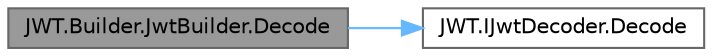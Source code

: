 digraph "JWT.Builder.JwtBuilder.Decode"
{
 // LATEX_PDF_SIZE
  bgcolor="transparent";
  edge [fontname=Helvetica,fontsize=10,labelfontname=Helvetica,labelfontsize=10];
  node [fontname=Helvetica,fontsize=10,shape=box,height=0.2,width=0.4];
  rankdir="LR";
  Node1 [id="Node000001",label="JWT.Builder.JwtBuilder.Decode",height=0.2,width=0.4,color="gray40", fillcolor="grey60", style="filled", fontcolor="black",tooltip="Decodes a token using the supplied dependencies."];
  Node1 -> Node2 [id="edge3_Node000001_Node000002",color="steelblue1",style="solid",tooltip=" "];
  Node2 [id="Node000002",label="JWT.IJwtDecoder.Decode",height=0.2,width=0.4,color="grey40", fillcolor="white", style="filled",URL="$interface_j_w_t_1_1_i_jwt_decoder.html#ac72a33117bbb87d4955c5e31eaa9f082",tooltip="Given a JWT, decodes it and return the payload."];
}
